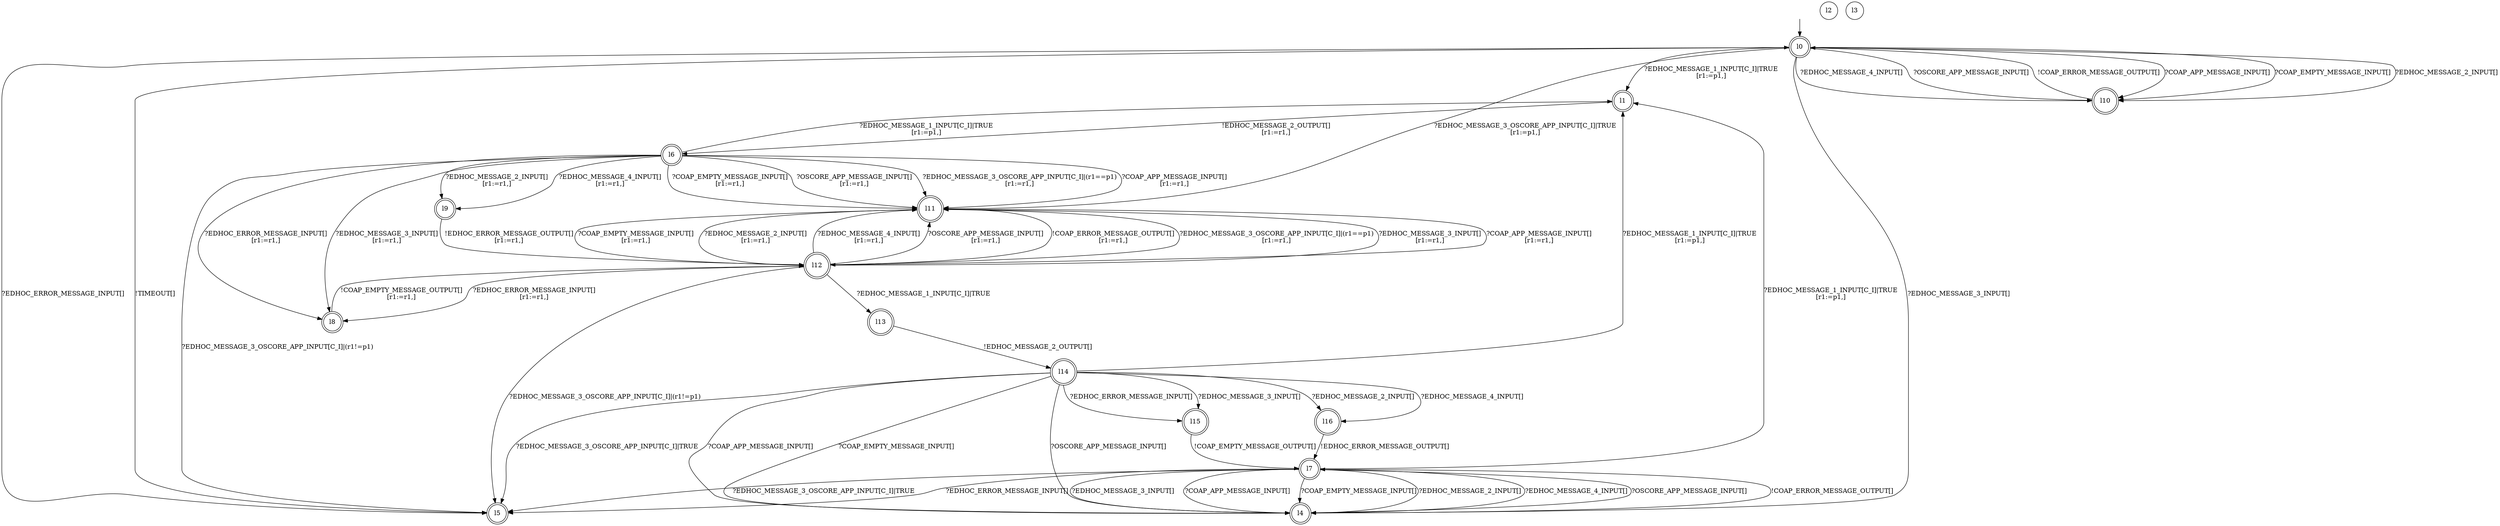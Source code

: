 digraph RA {
"" [shape=none,label=<>]
"l0" [shape=doublecircle]
"l1" [shape=doublecircle]
"l2" [shape=circle]
"l3" [shape=circle]
"l4" [shape=doublecircle]
"l5" [shape=doublecircle]
"l6" [shape=doublecircle]
"l7" [shape=doublecircle]
"l8" [shape=doublecircle]
"l9" [shape=doublecircle]
"l10" [shape=doublecircle]
"l11" [shape=doublecircle]
"l12" [shape=doublecircle]
"l13" [shape=doublecircle]
"l14" [shape=doublecircle]
"l15" [shape=doublecircle]
"l16" [shape=doublecircle]
"" -> "l0"
"l0" -> "l1" [label=<?EDHOC_MESSAGE_1_INPUT[C_I]|TRUE<BR />[r1:=p1,]>]
"l0" -> "l4" [label=<?EDHOC_MESSAGE_3_INPUT[]>]
"l0" -> "l5" [label=<?EDHOC_ERROR_MESSAGE_INPUT[]>]
"l0" -> "l10" [label=<?COAP_APP_MESSAGE_INPUT[]>]
"l0" -> "l10" [label=<?COAP_EMPTY_MESSAGE_INPUT[]>]
"l0" -> "l10" [label=<?EDHOC_MESSAGE_2_INPUT[]>]
"l0" -> "l10" [label=<?EDHOC_MESSAGE_4_INPUT[]>]
"l0" -> "l10" [label=<?OSCORE_APP_MESSAGE_INPUT[]>]
"l0" -> "l11" [label=<?EDHOC_MESSAGE_3_OSCORE_APP_INPUT[C_I]|TRUE<BR />[r1:=p1,]>]
"l1" -> "l6" [label=<!EDHOC_MESSAGE_2_OUTPUT[]<BR />[r1:=r1,]>]
"l4" -> "l7" [label=<!COAP_ERROR_MESSAGE_OUTPUT[]>]
"l5" -> "l0" [label=<!TIMEOUT[]>]
"l6" -> "l1" [label=<?EDHOC_MESSAGE_1_INPUT[C_I]|TRUE<BR />[r1:=p1,]>]
"l6" -> "l5" [label=<?EDHOC_MESSAGE_3_OSCORE_APP_INPUT[C_I]|(r1!=p1)>]
"l6" -> "l11" [label=<?EDHOC_MESSAGE_3_OSCORE_APP_INPUT[C_I]|(r1==p1)<BR />[r1:=r1,]>]
"l6" -> "l8" [label=<?EDHOC_MESSAGE_3_INPUT[]<BR />[r1:=r1,]>]
"l6" -> "l8" [label=<?EDHOC_ERROR_MESSAGE_INPUT[]<BR />[r1:=r1,]>]
"l6" -> "l9" [label=<?EDHOC_MESSAGE_2_INPUT[]<BR />[r1:=r1,]>]
"l6" -> "l9" [label=<?EDHOC_MESSAGE_4_INPUT[]<BR />[r1:=r1,]>]
"l6" -> "l11" [label=<?COAP_APP_MESSAGE_INPUT[]<BR />[r1:=r1,]>]
"l6" -> "l11" [label=<?COAP_EMPTY_MESSAGE_INPUT[]<BR />[r1:=r1,]>]
"l6" -> "l11" [label=<?OSCORE_APP_MESSAGE_INPUT[]<BR />[r1:=r1,]>]
"l7" -> "l1" [label=<?EDHOC_MESSAGE_1_INPUT[C_I]|TRUE<BR />[r1:=p1,]>]
"l7" -> "l4" [label=<?EDHOC_MESSAGE_3_INPUT[]>]
"l7" -> "l4" [label=<?COAP_APP_MESSAGE_INPUT[]>]
"l7" -> "l4" [label=<?COAP_EMPTY_MESSAGE_INPUT[]>]
"l7" -> "l4" [label=<?EDHOC_MESSAGE_2_INPUT[]>]
"l7" -> "l4" [label=<?EDHOC_MESSAGE_4_INPUT[]>]
"l7" -> "l4" [label=<?OSCORE_APP_MESSAGE_INPUT[]>]
"l7" -> "l5" [label=<?EDHOC_ERROR_MESSAGE_INPUT[]>]
"l7" -> "l5" [label=<?EDHOC_MESSAGE_3_OSCORE_APP_INPUT[C_I]|TRUE>]
"l8" -> "l12" [label=<!COAP_EMPTY_MESSAGE_OUTPUT[]<BR />[r1:=r1,]>]
"l9" -> "l12" [label=<!EDHOC_ERROR_MESSAGE_OUTPUT[]<BR />[r1:=r1,]>]
"l10" -> "l0" [label=<!COAP_ERROR_MESSAGE_OUTPUT[]>]
"l11" -> "l12" [label=<!COAP_ERROR_MESSAGE_OUTPUT[]<BR />[r1:=r1,]>]
"l12" -> "l5" [label=<?EDHOC_MESSAGE_3_OSCORE_APP_INPUT[C_I]|(r1!=p1)>]
"l12" -> "l11" [label=<?EDHOC_MESSAGE_3_OSCORE_APP_INPUT[C_I]|(r1==p1)<BR />[r1:=r1,]>]
"l12" -> "l8" [label=<?EDHOC_ERROR_MESSAGE_INPUT[]<BR />[r1:=r1,]>]
"l12" -> "l11" [label=<?EDHOC_MESSAGE_3_INPUT[]<BR />[r1:=r1,]>]
"l12" -> "l11" [label=<?COAP_APP_MESSAGE_INPUT[]<BR />[r1:=r1,]>]
"l12" -> "l11" [label=<?COAP_EMPTY_MESSAGE_INPUT[]<BR />[r1:=r1,]>]
"l12" -> "l11" [label=<?EDHOC_MESSAGE_2_INPUT[]<BR />[r1:=r1,]>]
"l12" -> "l11" [label=<?EDHOC_MESSAGE_4_INPUT[]<BR />[r1:=r1,]>]
"l12" -> "l11" [label=<?OSCORE_APP_MESSAGE_INPUT[]<BR />[r1:=r1,]>]
"l12" -> "l13" [label=<?EDHOC_MESSAGE_1_INPUT[C_I]|TRUE>]
"l13" -> "l14" [label=<!EDHOC_MESSAGE_2_OUTPUT[]>]
"l14" -> "l1" [label=<?EDHOC_MESSAGE_1_INPUT[C_I]|TRUE<BR />[r1:=p1,]>]
"l14" -> "l4" [label=<?COAP_APP_MESSAGE_INPUT[]>]
"l14" -> "l4" [label=<?COAP_EMPTY_MESSAGE_INPUT[]>]
"l14" -> "l4" [label=<?OSCORE_APP_MESSAGE_INPUT[]>]
"l14" -> "l5" [label=<?EDHOC_MESSAGE_3_OSCORE_APP_INPUT[C_I]|TRUE>]
"l14" -> "l15" [label=<?EDHOC_MESSAGE_3_INPUT[]>]
"l14" -> "l15" [label=<?EDHOC_ERROR_MESSAGE_INPUT[]>]
"l14" -> "l16" [label=<?EDHOC_MESSAGE_2_INPUT[]>]
"l14" -> "l16" [label=<?EDHOC_MESSAGE_4_INPUT[]>]
"l15" -> "l7" [label=<!COAP_EMPTY_MESSAGE_OUTPUT[]>]
"l16" -> "l7" [label=<!EDHOC_ERROR_MESSAGE_OUTPUT[]>]
}
